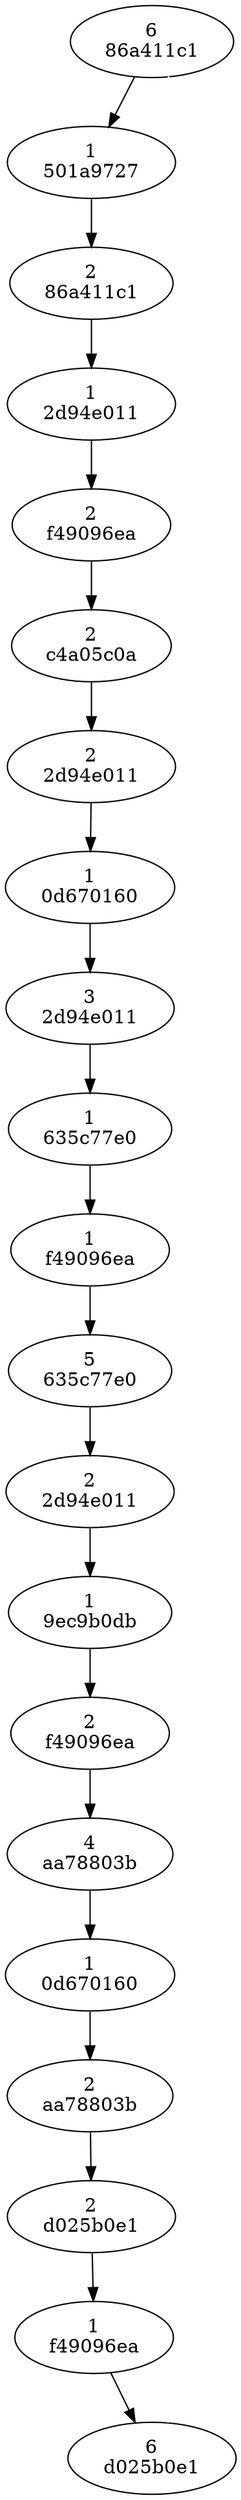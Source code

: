 digraph list {
290 [label="6
86a411c1"]
296 [label="1
501a9727"]
290 -> 296
297 [label="2
86a411c1"]
296 -> 297
299 [label="1
2d94e011"]
297 -> 299
300 [label="2
f49096ea"]
299 -> 300
302 [label="2
c4a05c0a"]
300 -> 302
304 [label="2
2d94e011"]
302 -> 304
306 [label="1
0d670160"]
304 -> 306
307 [label="3
2d94e011"]
306 -> 307
310 [label="1
635c77e0"]
307 -> 310
311 [label="1
f49096ea"]
310 -> 311
312 [label="5
635c77e0"]
311 -> 312
317 [label="2
2d94e011"]
312 -> 317
319 [label="1
9ec9b0db"]
317 -> 319
320 [label="2
f49096ea"]
319 -> 320
322 [label="4
aa78803b"]
320 -> 322
326 [label="1
0d670160"]
322 -> 326
327 [label="2
aa78803b"]
326 -> 327
329 [label="2
d025b0e1"]
327 -> 329
331 [label="1
f49096ea"]
329 -> 331
332 [label="6
d025b0e1"]
331 -> 332
332 -> 290 [color=white]
} 
